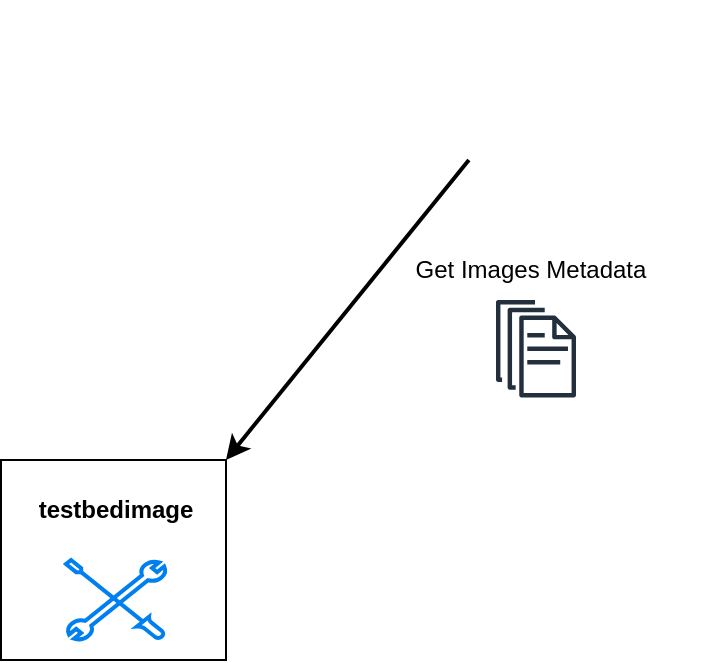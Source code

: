 <mxfile version="21.8.2" type="device">
  <diagram name="Page-1" id="lD_Rw_9kjYGrWwU5uTNK">
    <mxGraphModel dx="1430" dy="746" grid="1" gridSize="10" guides="1" tooltips="1" connect="1" arrows="1" fold="1" page="1" pageScale="1" pageWidth="850" pageHeight="1100" math="0" shadow="0">
      <root>
        <mxCell id="0" />
        <mxCell id="1" parent="0" />
        <mxCell id="hXrwtRvcpEDOgqO_QYrS-4" value="" style="whiteSpace=wrap;html=1;" vertex="1" parent="1">
          <mxGeometry x="377.5" y="320" width="112.5" height="100" as="geometry" />
        </mxCell>
        <mxCell id="hXrwtRvcpEDOgqO_QYrS-15" style="rounded=0;orthogonalLoop=1;jettySize=auto;html=1;exitX=0.25;exitY=1;exitDx=0;exitDy=0;entryX=1;entryY=0;entryDx=0;entryDy=0;strokeWidth=2;" edge="1" parent="1" source="hXrwtRvcpEDOgqO_QYrS-1" target="hXrwtRvcpEDOgqO_QYrS-4">
          <mxGeometry relative="1" as="geometry" />
        </mxCell>
        <mxCell id="hXrwtRvcpEDOgqO_QYrS-1" value="" style="shape=image;imageAspect=0;aspect=fixed;verticalLabelPosition=bottom;verticalAlign=top;image=https://object-storage-ca-ymq-1.vexxhost.net/swift/v1/6e4619c416ff4bd19e1c087f27a43eea/www-images-prod/openstack-logo/OpenStack-Logo-Vertical.png;" vertex="1" parent="1">
          <mxGeometry x="570" y="90" width="165.73" height="80" as="geometry" />
        </mxCell>
        <mxCell id="hXrwtRvcpEDOgqO_QYrS-2" value="" style="html=1;verticalLabelPosition=bottom;align=center;labelBackgroundColor=#ffffff;verticalAlign=top;strokeWidth=2;strokeColor=#0080F0;shadow=0;dashed=0;shape=mxgraph.ios7.icons.tools;pointerEvents=1" vertex="1" parent="1">
          <mxGeometry x="410" y="370" width="50" height="40" as="geometry" />
        </mxCell>
        <mxCell id="hXrwtRvcpEDOgqO_QYrS-3" value="testbedimage" style="text;strokeColor=none;align=center;fillColor=none;html=1;verticalAlign=middle;whiteSpace=wrap;rounded=0;fontStyle=1" vertex="1" parent="1">
          <mxGeometry x="405" y="330" width="60" height="30" as="geometry" />
        </mxCell>
        <mxCell id="hXrwtRvcpEDOgqO_QYrS-13" value="" style="sketch=0;outlineConnect=0;fontColor=#232F3E;gradientColor=none;fillColor=#232F3D;strokeColor=none;dashed=0;verticalLabelPosition=bottom;verticalAlign=top;align=center;html=1;fontSize=12;fontStyle=0;aspect=fixed;pointerEvents=1;shape=mxgraph.aws4.documents;" vertex="1" parent="1">
          <mxGeometry x="625" y="240" width="40" height="48.76" as="geometry" />
        </mxCell>
        <mxCell id="hXrwtRvcpEDOgqO_QYrS-14" value="Get Images Metadata" style="text;strokeColor=none;align=center;fillColor=none;html=1;verticalAlign=middle;whiteSpace=wrap;rounded=0;" vertex="1" parent="1">
          <mxGeometry x="580" y="210" width="125" height="30" as="geometry" />
        </mxCell>
      </root>
    </mxGraphModel>
  </diagram>
</mxfile>
